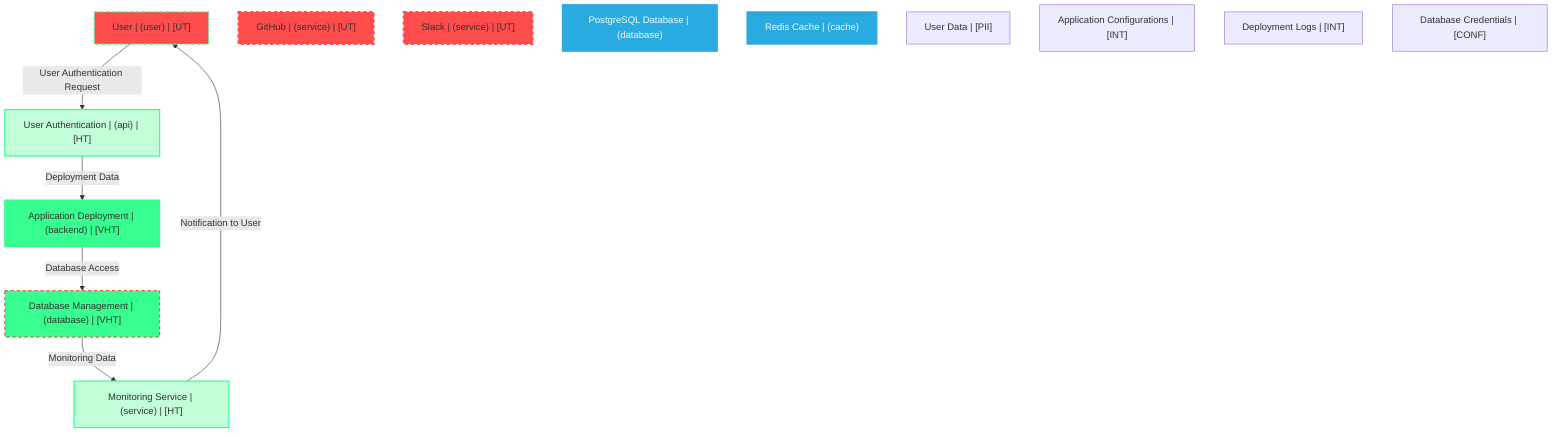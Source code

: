 graph TB
  node_01F8D4Z7F4B2FJ1Q8B0G8F9D8L["User | (user) | [UT]"]:::untrusted
  node_01F8D4Z7F4B2FJ1Q8B0G8F9D8M["GitHub | (service) | [UT]"]:::untrusted
  node_01F8D4Z7F4B2FJ1Q8B0G8F9D8N["Slack | (service) | [UT]"]:::untrusted
  node_01F8D4Z7F4B2FJ1Q8B0G8F9D8F["User Authentication | (api) | [HT]"]:::highTrust
  node_01F8D4Z7F4B2FJ1Q8B0G8F9D8G["Application Deployment | (backend) | [VHT]"]:::veryHighTrust
  node_01F8D4Z7F4B2FJ1Q8B0G8F9D8H["Database Management | (database) | [VHT]"]:::veryHighTrust
  node_01F8D4Z7F4B2FJ1Q8B0G8F9D8I["Monitoring Service | (service) | [HT]"]:::highTrust
  node_01F8D4Z7F4B2FJ1Q8B0G8F9D8J["PostgreSQL Database | (database)"]:::dataStore
  node_01F8D4Z7F4B2FJ1Q8B0G8F9D8K["Redis Cache | (cache)"]:::dataStore
  node_01F8D4Z7F4B2FJ1Q8B0G8F9D8B["User Data | [PII]"]:::dataAsset,pii
  node_01F8D4Z7F4B2FJ1Q8B0G8F9D8C["Application Configurations | [INT]"]:::dataAsset,internal
  node_01F8D4Z7F4B2FJ1Q8B0G8F9D8D["Deployment Logs | [INT]"]:::dataAsset,internal
  node_01F8D4Z7F4B2FJ1Q8B0G8F9D8E["Database Credentials | [CONF]"]:::dataAsset,confidential

  node_01F8D4Z7F4B2FJ1Q8B0G8F9D8L -->|User Authentication Request| node_01F8D4Z7F4B2FJ1Q8B0G8F9D8F:::encryptedFlow
  node_01F8D4Z7F4B2FJ1Q8B0G8F9D8F -->|Deployment Data| node_01F8D4Z7F4B2FJ1Q8B0G8F9D8G:::encryptedFlow
  node_01F8D4Z7F4B2FJ1Q8B0G8F9D8G -->|Database Access| node_01F8D4Z7F4B2FJ1Q8B0G8F9D8H:::unencryptedFlow
  node_01F8D4Z7F4B2FJ1Q8B0G8F9D8H -->|Monitoring Data| node_01F8D4Z7F4B2FJ1Q8B0G8F9D8I:::encryptedFlow
  node_01F8D4Z7F4B2FJ1Q8B0G8F9D8I -->|Notification to User| node_01F8D4Z7F4B2FJ1Q8B0G8F9D8L:::encryptedFlow

  classDef externalEntity fill:#FF4C4C,stroke:#FF4C4C,stroke-width:2px,color:#F5F7FA
  classDef process fill:#36FF8F,stroke:#36FF8F,stroke-width:2px,color:#0B0D17
  classDef dataStore fill:#29ABE2,stroke:#29ABE2,stroke-width:2px,color:#F5F7FA
  classDef dataAsset fill:#A259FF,stroke:#c3a4ff,stroke-width:2px,color:#F5F7FA
  classDef untrusted fill:#FF4C4C,stroke:#FF4C4C,stroke-width:3px,stroke-dasharray:5 5
  classDef lowTrust fill:#f77c63,stroke:#f77c63,stroke-width:2px,stroke-dasharray:3 3
  classDef mediumTrust fill:#FFD300,stroke:#FFD300,stroke-width:2px
  classDef highTrust fill:#C2FFD8,stroke:#36FF8F,stroke-width:2px
  classDef veryHighTrust fill:#36FF8F,stroke:#36FF8F,stroke-width:3px
  classDef public fill:#C2FFD8,stroke:#36FF8F,stroke-width:1px
  classDef internal fill:#FFF2B3,stroke:#FFD300,stroke-width:1px
  classDef confidential fill:#FFB3B3,stroke:#FF4C4C,stroke-width:2px
  classDef restricted fill:#FF4C4C,stroke:#FF4C4C,stroke-width:3px
  classDef pii fill:#ffa1ad,stroke:#A259FF,stroke-width:2px
  classDef pci fill:#FF4C4C,stroke:#FF4C4C,stroke-width:3px
  classDef phi fill:#ffa1ad,stroke:#A259FF,stroke-width:3px
  classDef encryptedFlow stroke:#36FF8F,stroke-width:2px
  classDef unencryptedFlow stroke:#FF4C4C,stroke-width:2px,stroke-dasharray:5 5
  classDef authenticatedFlow stroke:#29ABE2,stroke-width:2px
  classDef trustBoundary fill:transparent,stroke:#2E3440,stroke-width:3px,stroke-dasharray:10 5